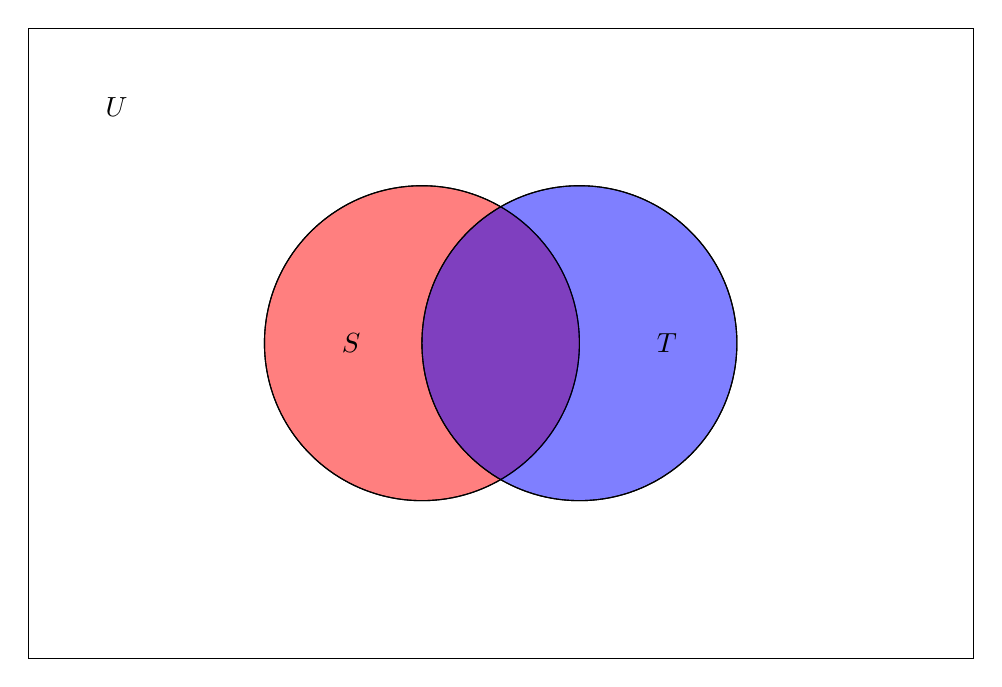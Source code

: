 \begin{tikzpicture}
    \draw[black] (0,0) rectangle (12,8);
    \draw[fill=red,fill opacity=0.5] (5,4) circle (2);
    \draw[fill=blue,fill opacity=0.5] (7,4) circle (2);
    \draw[black,fill opacity=1.0] (5,4) circle (2);
    \draw[black,fill opacity=1.0] (7,4) circle (2);
    \node[text width=1] at (1,7) {$U$};
    \node[text width=1] at (4,4) {$S$};
    \node[text width=1] at (8,4) {$T$};
\end{tikzpicture}